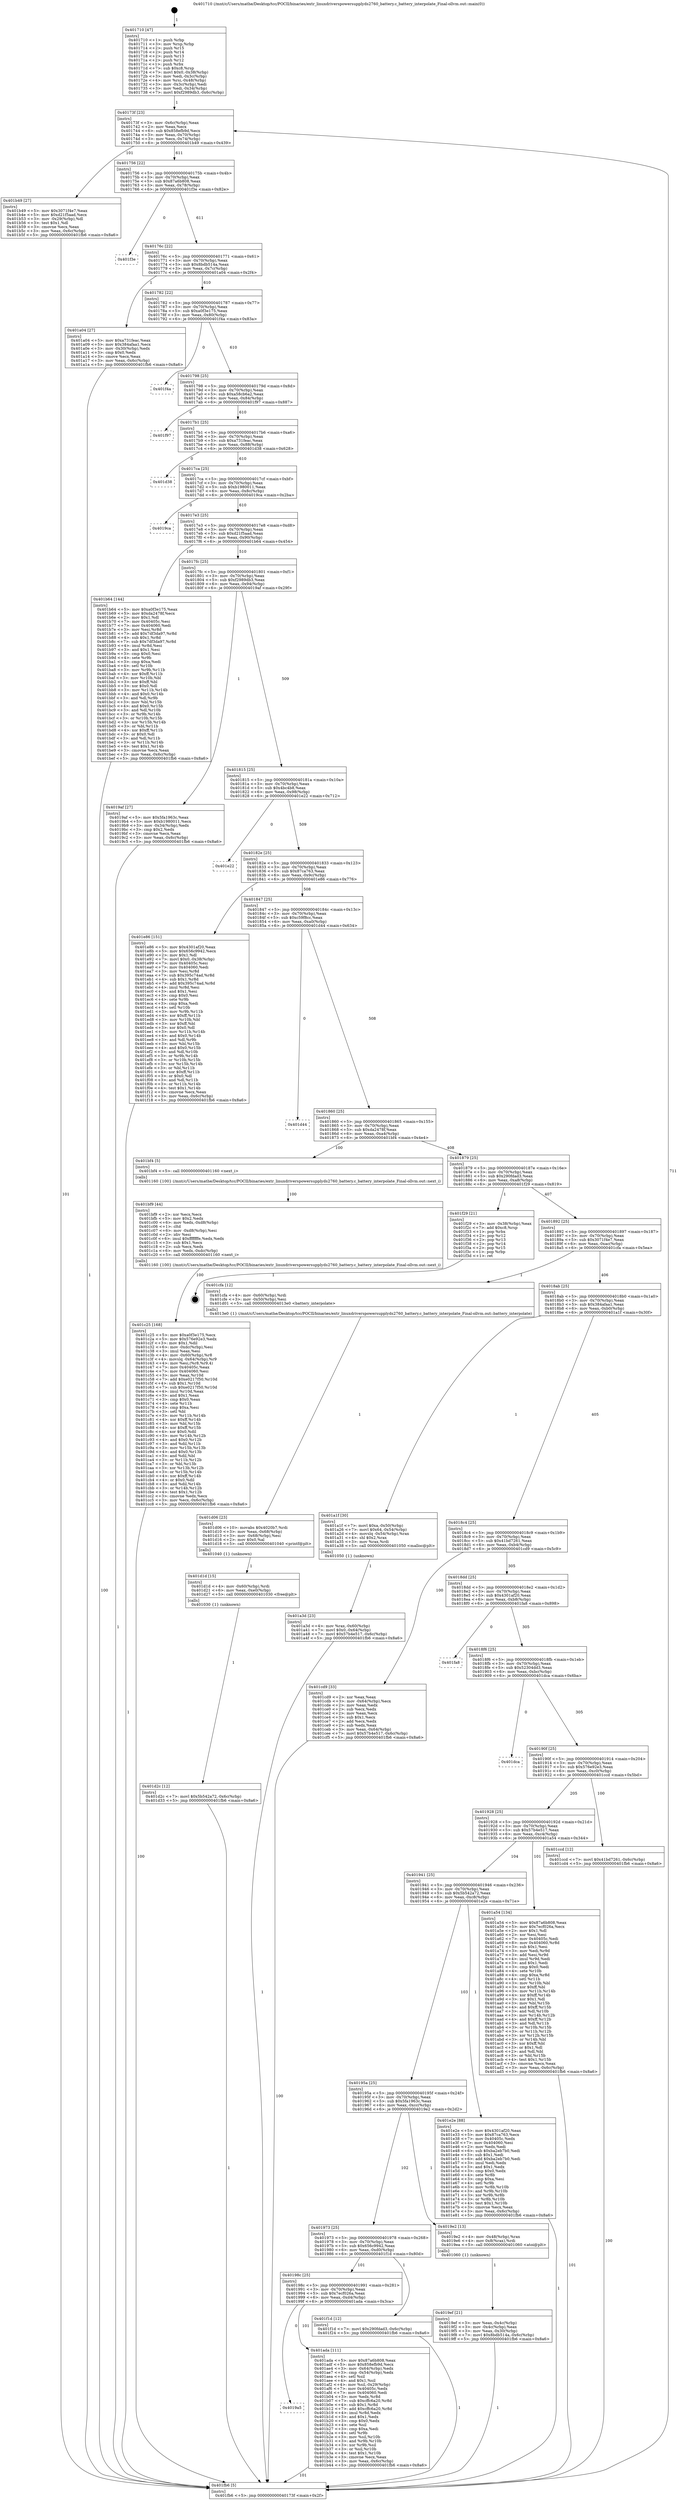 digraph "0x401710" {
  label = "0x401710 (/mnt/c/Users/mathe/Desktop/tcc/POCII/binaries/extr_linuxdriverspowersupplyds2760_battery.c_battery_interpolate_Final-ollvm.out::main(0))"
  labelloc = "t"
  node[shape=record]

  Entry [label="",width=0.3,height=0.3,shape=circle,fillcolor=black,style=filled]
  "0x40173f" [label="{
     0x40173f [23]\l
     | [instrs]\l
     &nbsp;&nbsp;0x40173f \<+3\>: mov -0x6c(%rbp),%eax\l
     &nbsp;&nbsp;0x401742 \<+2\>: mov %eax,%ecx\l
     &nbsp;&nbsp;0x401744 \<+6\>: sub $0x858efb9d,%ecx\l
     &nbsp;&nbsp;0x40174a \<+3\>: mov %eax,-0x70(%rbp)\l
     &nbsp;&nbsp;0x40174d \<+3\>: mov %ecx,-0x74(%rbp)\l
     &nbsp;&nbsp;0x401750 \<+6\>: je 0000000000401b49 \<main+0x439\>\l
  }"]
  "0x401b49" [label="{
     0x401b49 [27]\l
     | [instrs]\l
     &nbsp;&nbsp;0x401b49 \<+5\>: mov $0x3071f4e7,%eax\l
     &nbsp;&nbsp;0x401b4e \<+5\>: mov $0xd21f5aad,%ecx\l
     &nbsp;&nbsp;0x401b53 \<+3\>: mov -0x29(%rbp),%dl\l
     &nbsp;&nbsp;0x401b56 \<+3\>: test $0x1,%dl\l
     &nbsp;&nbsp;0x401b59 \<+3\>: cmovne %ecx,%eax\l
     &nbsp;&nbsp;0x401b5c \<+3\>: mov %eax,-0x6c(%rbp)\l
     &nbsp;&nbsp;0x401b5f \<+5\>: jmp 0000000000401fb6 \<main+0x8a6\>\l
  }"]
  "0x401756" [label="{
     0x401756 [22]\l
     | [instrs]\l
     &nbsp;&nbsp;0x401756 \<+5\>: jmp 000000000040175b \<main+0x4b\>\l
     &nbsp;&nbsp;0x40175b \<+3\>: mov -0x70(%rbp),%eax\l
     &nbsp;&nbsp;0x40175e \<+5\>: sub $0x87a6b808,%eax\l
     &nbsp;&nbsp;0x401763 \<+3\>: mov %eax,-0x78(%rbp)\l
     &nbsp;&nbsp;0x401766 \<+6\>: je 0000000000401f3e \<main+0x82e\>\l
  }"]
  Exit [label="",width=0.3,height=0.3,shape=circle,fillcolor=black,style=filled,peripheries=2]
  "0x401f3e" [label="{
     0x401f3e\l
  }", style=dashed]
  "0x40176c" [label="{
     0x40176c [22]\l
     | [instrs]\l
     &nbsp;&nbsp;0x40176c \<+5\>: jmp 0000000000401771 \<main+0x61\>\l
     &nbsp;&nbsp;0x401771 \<+3\>: mov -0x70(%rbp),%eax\l
     &nbsp;&nbsp;0x401774 \<+5\>: sub $0x8bdb514a,%eax\l
     &nbsp;&nbsp;0x401779 \<+3\>: mov %eax,-0x7c(%rbp)\l
     &nbsp;&nbsp;0x40177c \<+6\>: je 0000000000401a04 \<main+0x2f4\>\l
  }"]
  "0x401d2c" [label="{
     0x401d2c [12]\l
     | [instrs]\l
     &nbsp;&nbsp;0x401d2c \<+7\>: movl $0x5b542a72,-0x6c(%rbp)\l
     &nbsp;&nbsp;0x401d33 \<+5\>: jmp 0000000000401fb6 \<main+0x8a6\>\l
  }"]
  "0x401a04" [label="{
     0x401a04 [27]\l
     | [instrs]\l
     &nbsp;&nbsp;0x401a04 \<+5\>: mov $0xa731feac,%eax\l
     &nbsp;&nbsp;0x401a09 \<+5\>: mov $0x384afaa1,%ecx\l
     &nbsp;&nbsp;0x401a0e \<+3\>: mov -0x30(%rbp),%edx\l
     &nbsp;&nbsp;0x401a11 \<+3\>: cmp $0x0,%edx\l
     &nbsp;&nbsp;0x401a14 \<+3\>: cmove %ecx,%eax\l
     &nbsp;&nbsp;0x401a17 \<+3\>: mov %eax,-0x6c(%rbp)\l
     &nbsp;&nbsp;0x401a1a \<+5\>: jmp 0000000000401fb6 \<main+0x8a6\>\l
  }"]
  "0x401782" [label="{
     0x401782 [22]\l
     | [instrs]\l
     &nbsp;&nbsp;0x401782 \<+5\>: jmp 0000000000401787 \<main+0x77\>\l
     &nbsp;&nbsp;0x401787 \<+3\>: mov -0x70(%rbp),%eax\l
     &nbsp;&nbsp;0x40178a \<+5\>: sub $0xa0f3e175,%eax\l
     &nbsp;&nbsp;0x40178f \<+3\>: mov %eax,-0x80(%rbp)\l
     &nbsp;&nbsp;0x401792 \<+6\>: je 0000000000401f4a \<main+0x83a\>\l
  }"]
  "0x401d1d" [label="{
     0x401d1d [15]\l
     | [instrs]\l
     &nbsp;&nbsp;0x401d1d \<+4\>: mov -0x60(%rbp),%rdi\l
     &nbsp;&nbsp;0x401d21 \<+6\>: mov %eax,-0xe0(%rbp)\l
     &nbsp;&nbsp;0x401d27 \<+5\>: call 0000000000401030 \<free@plt\>\l
     | [calls]\l
     &nbsp;&nbsp;0x401030 \{1\} (unknown)\l
  }"]
  "0x401f4a" [label="{
     0x401f4a\l
  }", style=dashed]
  "0x401798" [label="{
     0x401798 [25]\l
     | [instrs]\l
     &nbsp;&nbsp;0x401798 \<+5\>: jmp 000000000040179d \<main+0x8d\>\l
     &nbsp;&nbsp;0x40179d \<+3\>: mov -0x70(%rbp),%eax\l
     &nbsp;&nbsp;0x4017a0 \<+5\>: sub $0xa58cb6a2,%eax\l
     &nbsp;&nbsp;0x4017a5 \<+6\>: mov %eax,-0x84(%rbp)\l
     &nbsp;&nbsp;0x4017ab \<+6\>: je 0000000000401f97 \<main+0x887\>\l
  }"]
  "0x401d06" [label="{
     0x401d06 [23]\l
     | [instrs]\l
     &nbsp;&nbsp;0x401d06 \<+10\>: movabs $0x4020b7,%rdi\l
     &nbsp;&nbsp;0x401d10 \<+3\>: mov %eax,-0x68(%rbp)\l
     &nbsp;&nbsp;0x401d13 \<+3\>: mov -0x68(%rbp),%esi\l
     &nbsp;&nbsp;0x401d16 \<+2\>: mov $0x0,%al\l
     &nbsp;&nbsp;0x401d18 \<+5\>: call 0000000000401040 \<printf@plt\>\l
     | [calls]\l
     &nbsp;&nbsp;0x401040 \{1\} (unknown)\l
  }"]
  "0x401f97" [label="{
     0x401f97\l
  }", style=dashed]
  "0x4017b1" [label="{
     0x4017b1 [25]\l
     | [instrs]\l
     &nbsp;&nbsp;0x4017b1 \<+5\>: jmp 00000000004017b6 \<main+0xa6\>\l
     &nbsp;&nbsp;0x4017b6 \<+3\>: mov -0x70(%rbp),%eax\l
     &nbsp;&nbsp;0x4017b9 \<+5\>: sub $0xa731feac,%eax\l
     &nbsp;&nbsp;0x4017be \<+6\>: mov %eax,-0x88(%rbp)\l
     &nbsp;&nbsp;0x4017c4 \<+6\>: je 0000000000401d38 \<main+0x628\>\l
  }"]
  "0x401c25" [label="{
     0x401c25 [168]\l
     | [instrs]\l
     &nbsp;&nbsp;0x401c25 \<+5\>: mov $0xa0f3e175,%ecx\l
     &nbsp;&nbsp;0x401c2a \<+5\>: mov $0x576e92e3,%edx\l
     &nbsp;&nbsp;0x401c2f \<+3\>: mov $0x1,%dil\l
     &nbsp;&nbsp;0x401c32 \<+6\>: mov -0xdc(%rbp),%esi\l
     &nbsp;&nbsp;0x401c38 \<+3\>: imul %eax,%esi\l
     &nbsp;&nbsp;0x401c3b \<+4\>: mov -0x60(%rbp),%r8\l
     &nbsp;&nbsp;0x401c3f \<+4\>: movslq -0x64(%rbp),%r9\l
     &nbsp;&nbsp;0x401c43 \<+4\>: mov %esi,(%r8,%r9,4)\l
     &nbsp;&nbsp;0x401c47 \<+7\>: mov 0x40405c,%eax\l
     &nbsp;&nbsp;0x401c4e \<+7\>: mov 0x404060,%esi\l
     &nbsp;&nbsp;0x401c55 \<+3\>: mov %eax,%r10d\l
     &nbsp;&nbsp;0x401c58 \<+7\>: add $0xe0217f50,%r10d\l
     &nbsp;&nbsp;0x401c5f \<+4\>: sub $0x1,%r10d\l
     &nbsp;&nbsp;0x401c63 \<+7\>: sub $0xe0217f50,%r10d\l
     &nbsp;&nbsp;0x401c6a \<+4\>: imul %r10d,%eax\l
     &nbsp;&nbsp;0x401c6e \<+3\>: and $0x1,%eax\l
     &nbsp;&nbsp;0x401c71 \<+3\>: cmp $0x0,%eax\l
     &nbsp;&nbsp;0x401c74 \<+4\>: sete %r11b\l
     &nbsp;&nbsp;0x401c78 \<+3\>: cmp $0xa,%esi\l
     &nbsp;&nbsp;0x401c7b \<+3\>: setl %bl\l
     &nbsp;&nbsp;0x401c7e \<+3\>: mov %r11b,%r14b\l
     &nbsp;&nbsp;0x401c81 \<+4\>: xor $0xff,%r14b\l
     &nbsp;&nbsp;0x401c85 \<+3\>: mov %bl,%r15b\l
     &nbsp;&nbsp;0x401c88 \<+4\>: xor $0xff,%r15b\l
     &nbsp;&nbsp;0x401c8c \<+4\>: xor $0x0,%dil\l
     &nbsp;&nbsp;0x401c90 \<+3\>: mov %r14b,%r12b\l
     &nbsp;&nbsp;0x401c93 \<+4\>: and $0x0,%r12b\l
     &nbsp;&nbsp;0x401c97 \<+3\>: and %dil,%r11b\l
     &nbsp;&nbsp;0x401c9a \<+3\>: mov %r15b,%r13b\l
     &nbsp;&nbsp;0x401c9d \<+4\>: and $0x0,%r13b\l
     &nbsp;&nbsp;0x401ca1 \<+3\>: and %dil,%bl\l
     &nbsp;&nbsp;0x401ca4 \<+3\>: or %r11b,%r12b\l
     &nbsp;&nbsp;0x401ca7 \<+3\>: or %bl,%r13b\l
     &nbsp;&nbsp;0x401caa \<+3\>: xor %r13b,%r12b\l
     &nbsp;&nbsp;0x401cad \<+3\>: or %r15b,%r14b\l
     &nbsp;&nbsp;0x401cb0 \<+4\>: xor $0xff,%r14b\l
     &nbsp;&nbsp;0x401cb4 \<+4\>: or $0x0,%dil\l
     &nbsp;&nbsp;0x401cb8 \<+3\>: and %dil,%r14b\l
     &nbsp;&nbsp;0x401cbb \<+3\>: or %r14b,%r12b\l
     &nbsp;&nbsp;0x401cbe \<+4\>: test $0x1,%r12b\l
     &nbsp;&nbsp;0x401cc2 \<+3\>: cmovne %edx,%ecx\l
     &nbsp;&nbsp;0x401cc5 \<+3\>: mov %ecx,-0x6c(%rbp)\l
     &nbsp;&nbsp;0x401cc8 \<+5\>: jmp 0000000000401fb6 \<main+0x8a6\>\l
  }"]
  "0x401d38" [label="{
     0x401d38\l
  }", style=dashed]
  "0x4017ca" [label="{
     0x4017ca [25]\l
     | [instrs]\l
     &nbsp;&nbsp;0x4017ca \<+5\>: jmp 00000000004017cf \<main+0xbf\>\l
     &nbsp;&nbsp;0x4017cf \<+3\>: mov -0x70(%rbp),%eax\l
     &nbsp;&nbsp;0x4017d2 \<+5\>: sub $0xb1980011,%eax\l
     &nbsp;&nbsp;0x4017d7 \<+6\>: mov %eax,-0x8c(%rbp)\l
     &nbsp;&nbsp;0x4017dd \<+6\>: je 00000000004019ca \<main+0x2ba\>\l
  }"]
  "0x401bf9" [label="{
     0x401bf9 [44]\l
     | [instrs]\l
     &nbsp;&nbsp;0x401bf9 \<+2\>: xor %ecx,%ecx\l
     &nbsp;&nbsp;0x401bfb \<+5\>: mov $0x2,%edx\l
     &nbsp;&nbsp;0x401c00 \<+6\>: mov %edx,-0xd8(%rbp)\l
     &nbsp;&nbsp;0x401c06 \<+1\>: cltd\l
     &nbsp;&nbsp;0x401c07 \<+6\>: mov -0xd8(%rbp),%esi\l
     &nbsp;&nbsp;0x401c0d \<+2\>: idiv %esi\l
     &nbsp;&nbsp;0x401c0f \<+6\>: imul $0xfffffffe,%edx,%edx\l
     &nbsp;&nbsp;0x401c15 \<+3\>: sub $0x1,%ecx\l
     &nbsp;&nbsp;0x401c18 \<+2\>: sub %ecx,%edx\l
     &nbsp;&nbsp;0x401c1a \<+6\>: mov %edx,-0xdc(%rbp)\l
     &nbsp;&nbsp;0x401c20 \<+5\>: call 0000000000401160 \<next_i\>\l
     | [calls]\l
     &nbsp;&nbsp;0x401160 \{100\} (/mnt/c/Users/mathe/Desktop/tcc/POCII/binaries/extr_linuxdriverspowersupplyds2760_battery.c_battery_interpolate_Final-ollvm.out::next_i)\l
  }"]
  "0x4019ca" [label="{
     0x4019ca\l
  }", style=dashed]
  "0x4017e3" [label="{
     0x4017e3 [25]\l
     | [instrs]\l
     &nbsp;&nbsp;0x4017e3 \<+5\>: jmp 00000000004017e8 \<main+0xd8\>\l
     &nbsp;&nbsp;0x4017e8 \<+3\>: mov -0x70(%rbp),%eax\l
     &nbsp;&nbsp;0x4017eb \<+5\>: sub $0xd21f5aad,%eax\l
     &nbsp;&nbsp;0x4017f0 \<+6\>: mov %eax,-0x90(%rbp)\l
     &nbsp;&nbsp;0x4017f6 \<+6\>: je 0000000000401b64 \<main+0x454\>\l
  }"]
  "0x4019a5" [label="{
     0x4019a5\l
  }", style=dashed]
  "0x401b64" [label="{
     0x401b64 [144]\l
     | [instrs]\l
     &nbsp;&nbsp;0x401b64 \<+5\>: mov $0xa0f3e175,%eax\l
     &nbsp;&nbsp;0x401b69 \<+5\>: mov $0xda2478f,%ecx\l
     &nbsp;&nbsp;0x401b6e \<+2\>: mov $0x1,%dl\l
     &nbsp;&nbsp;0x401b70 \<+7\>: mov 0x40405c,%esi\l
     &nbsp;&nbsp;0x401b77 \<+7\>: mov 0x404060,%edi\l
     &nbsp;&nbsp;0x401b7e \<+3\>: mov %esi,%r8d\l
     &nbsp;&nbsp;0x401b81 \<+7\>: add $0x7df3da97,%r8d\l
     &nbsp;&nbsp;0x401b88 \<+4\>: sub $0x1,%r8d\l
     &nbsp;&nbsp;0x401b8c \<+7\>: sub $0x7df3da97,%r8d\l
     &nbsp;&nbsp;0x401b93 \<+4\>: imul %r8d,%esi\l
     &nbsp;&nbsp;0x401b97 \<+3\>: and $0x1,%esi\l
     &nbsp;&nbsp;0x401b9a \<+3\>: cmp $0x0,%esi\l
     &nbsp;&nbsp;0x401b9d \<+4\>: sete %r9b\l
     &nbsp;&nbsp;0x401ba1 \<+3\>: cmp $0xa,%edi\l
     &nbsp;&nbsp;0x401ba4 \<+4\>: setl %r10b\l
     &nbsp;&nbsp;0x401ba8 \<+3\>: mov %r9b,%r11b\l
     &nbsp;&nbsp;0x401bab \<+4\>: xor $0xff,%r11b\l
     &nbsp;&nbsp;0x401baf \<+3\>: mov %r10b,%bl\l
     &nbsp;&nbsp;0x401bb2 \<+3\>: xor $0xff,%bl\l
     &nbsp;&nbsp;0x401bb5 \<+3\>: xor $0x0,%dl\l
     &nbsp;&nbsp;0x401bb8 \<+3\>: mov %r11b,%r14b\l
     &nbsp;&nbsp;0x401bbb \<+4\>: and $0x0,%r14b\l
     &nbsp;&nbsp;0x401bbf \<+3\>: and %dl,%r9b\l
     &nbsp;&nbsp;0x401bc2 \<+3\>: mov %bl,%r15b\l
     &nbsp;&nbsp;0x401bc5 \<+4\>: and $0x0,%r15b\l
     &nbsp;&nbsp;0x401bc9 \<+3\>: and %dl,%r10b\l
     &nbsp;&nbsp;0x401bcc \<+3\>: or %r9b,%r14b\l
     &nbsp;&nbsp;0x401bcf \<+3\>: or %r10b,%r15b\l
     &nbsp;&nbsp;0x401bd2 \<+3\>: xor %r15b,%r14b\l
     &nbsp;&nbsp;0x401bd5 \<+3\>: or %bl,%r11b\l
     &nbsp;&nbsp;0x401bd8 \<+4\>: xor $0xff,%r11b\l
     &nbsp;&nbsp;0x401bdc \<+3\>: or $0x0,%dl\l
     &nbsp;&nbsp;0x401bdf \<+3\>: and %dl,%r11b\l
     &nbsp;&nbsp;0x401be2 \<+3\>: or %r11b,%r14b\l
     &nbsp;&nbsp;0x401be5 \<+4\>: test $0x1,%r14b\l
     &nbsp;&nbsp;0x401be9 \<+3\>: cmovne %ecx,%eax\l
     &nbsp;&nbsp;0x401bec \<+3\>: mov %eax,-0x6c(%rbp)\l
     &nbsp;&nbsp;0x401bef \<+5\>: jmp 0000000000401fb6 \<main+0x8a6\>\l
  }"]
  "0x4017fc" [label="{
     0x4017fc [25]\l
     | [instrs]\l
     &nbsp;&nbsp;0x4017fc \<+5\>: jmp 0000000000401801 \<main+0xf1\>\l
     &nbsp;&nbsp;0x401801 \<+3\>: mov -0x70(%rbp),%eax\l
     &nbsp;&nbsp;0x401804 \<+5\>: sub $0xf2989db3,%eax\l
     &nbsp;&nbsp;0x401809 \<+6\>: mov %eax,-0x94(%rbp)\l
     &nbsp;&nbsp;0x40180f \<+6\>: je 00000000004019af \<main+0x29f\>\l
  }"]
  "0x401ada" [label="{
     0x401ada [111]\l
     | [instrs]\l
     &nbsp;&nbsp;0x401ada \<+5\>: mov $0x87a6b808,%eax\l
     &nbsp;&nbsp;0x401adf \<+5\>: mov $0x858efb9d,%ecx\l
     &nbsp;&nbsp;0x401ae4 \<+3\>: mov -0x64(%rbp),%edx\l
     &nbsp;&nbsp;0x401ae7 \<+3\>: cmp -0x54(%rbp),%edx\l
     &nbsp;&nbsp;0x401aea \<+4\>: setl %sil\l
     &nbsp;&nbsp;0x401aee \<+4\>: and $0x1,%sil\l
     &nbsp;&nbsp;0x401af2 \<+4\>: mov %sil,-0x29(%rbp)\l
     &nbsp;&nbsp;0x401af6 \<+7\>: mov 0x40405c,%edx\l
     &nbsp;&nbsp;0x401afd \<+7\>: mov 0x404060,%edi\l
     &nbsp;&nbsp;0x401b04 \<+3\>: mov %edx,%r8d\l
     &nbsp;&nbsp;0x401b07 \<+7\>: sub $0xcffc6a20,%r8d\l
     &nbsp;&nbsp;0x401b0e \<+4\>: sub $0x1,%r8d\l
     &nbsp;&nbsp;0x401b12 \<+7\>: add $0xcffc6a20,%r8d\l
     &nbsp;&nbsp;0x401b19 \<+4\>: imul %r8d,%edx\l
     &nbsp;&nbsp;0x401b1d \<+3\>: and $0x1,%edx\l
     &nbsp;&nbsp;0x401b20 \<+3\>: cmp $0x0,%edx\l
     &nbsp;&nbsp;0x401b23 \<+4\>: sete %sil\l
     &nbsp;&nbsp;0x401b27 \<+3\>: cmp $0xa,%edi\l
     &nbsp;&nbsp;0x401b2a \<+4\>: setl %r9b\l
     &nbsp;&nbsp;0x401b2e \<+3\>: mov %sil,%r10b\l
     &nbsp;&nbsp;0x401b31 \<+3\>: and %r9b,%r10b\l
     &nbsp;&nbsp;0x401b34 \<+3\>: xor %r9b,%sil\l
     &nbsp;&nbsp;0x401b37 \<+3\>: or %sil,%r10b\l
     &nbsp;&nbsp;0x401b3a \<+4\>: test $0x1,%r10b\l
     &nbsp;&nbsp;0x401b3e \<+3\>: cmovne %ecx,%eax\l
     &nbsp;&nbsp;0x401b41 \<+3\>: mov %eax,-0x6c(%rbp)\l
     &nbsp;&nbsp;0x401b44 \<+5\>: jmp 0000000000401fb6 \<main+0x8a6\>\l
  }"]
  "0x4019af" [label="{
     0x4019af [27]\l
     | [instrs]\l
     &nbsp;&nbsp;0x4019af \<+5\>: mov $0x5fa1963c,%eax\l
     &nbsp;&nbsp;0x4019b4 \<+5\>: mov $0xb1980011,%ecx\l
     &nbsp;&nbsp;0x4019b9 \<+3\>: mov -0x34(%rbp),%edx\l
     &nbsp;&nbsp;0x4019bc \<+3\>: cmp $0x2,%edx\l
     &nbsp;&nbsp;0x4019bf \<+3\>: cmovne %ecx,%eax\l
     &nbsp;&nbsp;0x4019c2 \<+3\>: mov %eax,-0x6c(%rbp)\l
     &nbsp;&nbsp;0x4019c5 \<+5\>: jmp 0000000000401fb6 \<main+0x8a6\>\l
  }"]
  "0x401815" [label="{
     0x401815 [25]\l
     | [instrs]\l
     &nbsp;&nbsp;0x401815 \<+5\>: jmp 000000000040181a \<main+0x10a\>\l
     &nbsp;&nbsp;0x40181a \<+3\>: mov -0x70(%rbp),%eax\l
     &nbsp;&nbsp;0x40181d \<+5\>: sub $0x4bc4b8,%eax\l
     &nbsp;&nbsp;0x401822 \<+6\>: mov %eax,-0x98(%rbp)\l
     &nbsp;&nbsp;0x401828 \<+6\>: je 0000000000401e22 \<main+0x712\>\l
  }"]
  "0x401fb6" [label="{
     0x401fb6 [5]\l
     | [instrs]\l
     &nbsp;&nbsp;0x401fb6 \<+5\>: jmp 000000000040173f \<main+0x2f\>\l
  }"]
  "0x401710" [label="{
     0x401710 [47]\l
     | [instrs]\l
     &nbsp;&nbsp;0x401710 \<+1\>: push %rbp\l
     &nbsp;&nbsp;0x401711 \<+3\>: mov %rsp,%rbp\l
     &nbsp;&nbsp;0x401714 \<+2\>: push %r15\l
     &nbsp;&nbsp;0x401716 \<+2\>: push %r14\l
     &nbsp;&nbsp;0x401718 \<+2\>: push %r13\l
     &nbsp;&nbsp;0x40171a \<+2\>: push %r12\l
     &nbsp;&nbsp;0x40171c \<+1\>: push %rbx\l
     &nbsp;&nbsp;0x40171d \<+7\>: sub $0xc8,%rsp\l
     &nbsp;&nbsp;0x401724 \<+7\>: movl $0x0,-0x38(%rbp)\l
     &nbsp;&nbsp;0x40172b \<+3\>: mov %edi,-0x3c(%rbp)\l
     &nbsp;&nbsp;0x40172e \<+4\>: mov %rsi,-0x48(%rbp)\l
     &nbsp;&nbsp;0x401732 \<+3\>: mov -0x3c(%rbp),%edi\l
     &nbsp;&nbsp;0x401735 \<+3\>: mov %edi,-0x34(%rbp)\l
     &nbsp;&nbsp;0x401738 \<+7\>: movl $0xf2989db3,-0x6c(%rbp)\l
  }"]
  "0x40198c" [label="{
     0x40198c [25]\l
     | [instrs]\l
     &nbsp;&nbsp;0x40198c \<+5\>: jmp 0000000000401991 \<main+0x281\>\l
     &nbsp;&nbsp;0x401991 \<+3\>: mov -0x70(%rbp),%eax\l
     &nbsp;&nbsp;0x401994 \<+5\>: sub $0x7ecf026a,%eax\l
     &nbsp;&nbsp;0x401999 \<+6\>: mov %eax,-0xd4(%rbp)\l
     &nbsp;&nbsp;0x40199f \<+6\>: je 0000000000401ada \<main+0x3ca\>\l
  }"]
  "0x401e22" [label="{
     0x401e22\l
  }", style=dashed]
  "0x40182e" [label="{
     0x40182e [25]\l
     | [instrs]\l
     &nbsp;&nbsp;0x40182e \<+5\>: jmp 0000000000401833 \<main+0x123\>\l
     &nbsp;&nbsp;0x401833 \<+3\>: mov -0x70(%rbp),%eax\l
     &nbsp;&nbsp;0x401836 \<+5\>: sub $0x87ca763,%eax\l
     &nbsp;&nbsp;0x40183b \<+6\>: mov %eax,-0x9c(%rbp)\l
     &nbsp;&nbsp;0x401841 \<+6\>: je 0000000000401e86 \<main+0x776\>\l
  }"]
  "0x401f1d" [label="{
     0x401f1d [12]\l
     | [instrs]\l
     &nbsp;&nbsp;0x401f1d \<+7\>: movl $0x290fdad3,-0x6c(%rbp)\l
     &nbsp;&nbsp;0x401f24 \<+5\>: jmp 0000000000401fb6 \<main+0x8a6\>\l
  }"]
  "0x401e86" [label="{
     0x401e86 [151]\l
     | [instrs]\l
     &nbsp;&nbsp;0x401e86 \<+5\>: mov $0x4301af20,%eax\l
     &nbsp;&nbsp;0x401e8b \<+5\>: mov $0x656c9942,%ecx\l
     &nbsp;&nbsp;0x401e90 \<+2\>: mov $0x1,%dl\l
     &nbsp;&nbsp;0x401e92 \<+7\>: movl $0x0,-0x38(%rbp)\l
     &nbsp;&nbsp;0x401e99 \<+7\>: mov 0x40405c,%esi\l
     &nbsp;&nbsp;0x401ea0 \<+7\>: mov 0x404060,%edi\l
     &nbsp;&nbsp;0x401ea7 \<+3\>: mov %esi,%r8d\l
     &nbsp;&nbsp;0x401eaa \<+7\>: sub $0x395c74ad,%r8d\l
     &nbsp;&nbsp;0x401eb1 \<+4\>: sub $0x1,%r8d\l
     &nbsp;&nbsp;0x401eb5 \<+7\>: add $0x395c74ad,%r8d\l
     &nbsp;&nbsp;0x401ebc \<+4\>: imul %r8d,%esi\l
     &nbsp;&nbsp;0x401ec0 \<+3\>: and $0x1,%esi\l
     &nbsp;&nbsp;0x401ec3 \<+3\>: cmp $0x0,%esi\l
     &nbsp;&nbsp;0x401ec6 \<+4\>: sete %r9b\l
     &nbsp;&nbsp;0x401eca \<+3\>: cmp $0xa,%edi\l
     &nbsp;&nbsp;0x401ecd \<+4\>: setl %r10b\l
     &nbsp;&nbsp;0x401ed1 \<+3\>: mov %r9b,%r11b\l
     &nbsp;&nbsp;0x401ed4 \<+4\>: xor $0xff,%r11b\l
     &nbsp;&nbsp;0x401ed8 \<+3\>: mov %r10b,%bl\l
     &nbsp;&nbsp;0x401edb \<+3\>: xor $0xff,%bl\l
     &nbsp;&nbsp;0x401ede \<+3\>: xor $0x0,%dl\l
     &nbsp;&nbsp;0x401ee1 \<+3\>: mov %r11b,%r14b\l
     &nbsp;&nbsp;0x401ee4 \<+4\>: and $0x0,%r14b\l
     &nbsp;&nbsp;0x401ee8 \<+3\>: and %dl,%r9b\l
     &nbsp;&nbsp;0x401eeb \<+3\>: mov %bl,%r15b\l
     &nbsp;&nbsp;0x401eee \<+4\>: and $0x0,%r15b\l
     &nbsp;&nbsp;0x401ef2 \<+3\>: and %dl,%r10b\l
     &nbsp;&nbsp;0x401ef5 \<+3\>: or %r9b,%r14b\l
     &nbsp;&nbsp;0x401ef8 \<+3\>: or %r10b,%r15b\l
     &nbsp;&nbsp;0x401efb \<+3\>: xor %r15b,%r14b\l
     &nbsp;&nbsp;0x401efe \<+3\>: or %bl,%r11b\l
     &nbsp;&nbsp;0x401f01 \<+4\>: xor $0xff,%r11b\l
     &nbsp;&nbsp;0x401f05 \<+3\>: or $0x0,%dl\l
     &nbsp;&nbsp;0x401f08 \<+3\>: and %dl,%r11b\l
     &nbsp;&nbsp;0x401f0b \<+3\>: or %r11b,%r14b\l
     &nbsp;&nbsp;0x401f0e \<+4\>: test $0x1,%r14b\l
     &nbsp;&nbsp;0x401f12 \<+3\>: cmovne %ecx,%eax\l
     &nbsp;&nbsp;0x401f15 \<+3\>: mov %eax,-0x6c(%rbp)\l
     &nbsp;&nbsp;0x401f18 \<+5\>: jmp 0000000000401fb6 \<main+0x8a6\>\l
  }"]
  "0x401847" [label="{
     0x401847 [25]\l
     | [instrs]\l
     &nbsp;&nbsp;0x401847 \<+5\>: jmp 000000000040184c \<main+0x13c\>\l
     &nbsp;&nbsp;0x40184c \<+3\>: mov -0x70(%rbp),%eax\l
     &nbsp;&nbsp;0x40184f \<+5\>: sub $0xc59f8cc,%eax\l
     &nbsp;&nbsp;0x401854 \<+6\>: mov %eax,-0xa0(%rbp)\l
     &nbsp;&nbsp;0x40185a \<+6\>: je 0000000000401d44 \<main+0x634\>\l
  }"]
  "0x401a3d" [label="{
     0x401a3d [23]\l
     | [instrs]\l
     &nbsp;&nbsp;0x401a3d \<+4\>: mov %rax,-0x60(%rbp)\l
     &nbsp;&nbsp;0x401a41 \<+7\>: movl $0x0,-0x64(%rbp)\l
     &nbsp;&nbsp;0x401a48 \<+7\>: movl $0x57b4e517,-0x6c(%rbp)\l
     &nbsp;&nbsp;0x401a4f \<+5\>: jmp 0000000000401fb6 \<main+0x8a6\>\l
  }"]
  "0x401d44" [label="{
     0x401d44\l
  }", style=dashed]
  "0x401860" [label="{
     0x401860 [25]\l
     | [instrs]\l
     &nbsp;&nbsp;0x401860 \<+5\>: jmp 0000000000401865 \<main+0x155\>\l
     &nbsp;&nbsp;0x401865 \<+3\>: mov -0x70(%rbp),%eax\l
     &nbsp;&nbsp;0x401868 \<+5\>: sub $0xda2478f,%eax\l
     &nbsp;&nbsp;0x40186d \<+6\>: mov %eax,-0xa4(%rbp)\l
     &nbsp;&nbsp;0x401873 \<+6\>: je 0000000000401bf4 \<main+0x4e4\>\l
  }"]
  "0x4019ef" [label="{
     0x4019ef [21]\l
     | [instrs]\l
     &nbsp;&nbsp;0x4019ef \<+3\>: mov %eax,-0x4c(%rbp)\l
     &nbsp;&nbsp;0x4019f2 \<+3\>: mov -0x4c(%rbp),%eax\l
     &nbsp;&nbsp;0x4019f5 \<+3\>: mov %eax,-0x30(%rbp)\l
     &nbsp;&nbsp;0x4019f8 \<+7\>: movl $0x8bdb514a,-0x6c(%rbp)\l
     &nbsp;&nbsp;0x4019ff \<+5\>: jmp 0000000000401fb6 \<main+0x8a6\>\l
  }"]
  "0x401bf4" [label="{
     0x401bf4 [5]\l
     | [instrs]\l
     &nbsp;&nbsp;0x401bf4 \<+5\>: call 0000000000401160 \<next_i\>\l
     | [calls]\l
     &nbsp;&nbsp;0x401160 \{100\} (/mnt/c/Users/mathe/Desktop/tcc/POCII/binaries/extr_linuxdriverspowersupplyds2760_battery.c_battery_interpolate_Final-ollvm.out::next_i)\l
  }"]
  "0x401879" [label="{
     0x401879 [25]\l
     | [instrs]\l
     &nbsp;&nbsp;0x401879 \<+5\>: jmp 000000000040187e \<main+0x16e\>\l
     &nbsp;&nbsp;0x40187e \<+3\>: mov -0x70(%rbp),%eax\l
     &nbsp;&nbsp;0x401881 \<+5\>: sub $0x290fdad3,%eax\l
     &nbsp;&nbsp;0x401886 \<+6\>: mov %eax,-0xa8(%rbp)\l
     &nbsp;&nbsp;0x40188c \<+6\>: je 0000000000401f29 \<main+0x819\>\l
  }"]
  "0x401973" [label="{
     0x401973 [25]\l
     | [instrs]\l
     &nbsp;&nbsp;0x401973 \<+5\>: jmp 0000000000401978 \<main+0x268\>\l
     &nbsp;&nbsp;0x401978 \<+3\>: mov -0x70(%rbp),%eax\l
     &nbsp;&nbsp;0x40197b \<+5\>: sub $0x656c9942,%eax\l
     &nbsp;&nbsp;0x401980 \<+6\>: mov %eax,-0xd0(%rbp)\l
     &nbsp;&nbsp;0x401986 \<+6\>: je 0000000000401f1d \<main+0x80d\>\l
  }"]
  "0x401f29" [label="{
     0x401f29 [21]\l
     | [instrs]\l
     &nbsp;&nbsp;0x401f29 \<+3\>: mov -0x38(%rbp),%eax\l
     &nbsp;&nbsp;0x401f2c \<+7\>: add $0xc8,%rsp\l
     &nbsp;&nbsp;0x401f33 \<+1\>: pop %rbx\l
     &nbsp;&nbsp;0x401f34 \<+2\>: pop %r12\l
     &nbsp;&nbsp;0x401f36 \<+2\>: pop %r13\l
     &nbsp;&nbsp;0x401f38 \<+2\>: pop %r14\l
     &nbsp;&nbsp;0x401f3a \<+2\>: pop %r15\l
     &nbsp;&nbsp;0x401f3c \<+1\>: pop %rbp\l
     &nbsp;&nbsp;0x401f3d \<+1\>: ret\l
  }"]
  "0x401892" [label="{
     0x401892 [25]\l
     | [instrs]\l
     &nbsp;&nbsp;0x401892 \<+5\>: jmp 0000000000401897 \<main+0x187\>\l
     &nbsp;&nbsp;0x401897 \<+3\>: mov -0x70(%rbp),%eax\l
     &nbsp;&nbsp;0x40189a \<+5\>: sub $0x3071f4e7,%eax\l
     &nbsp;&nbsp;0x40189f \<+6\>: mov %eax,-0xac(%rbp)\l
     &nbsp;&nbsp;0x4018a5 \<+6\>: je 0000000000401cfa \<main+0x5ea\>\l
  }"]
  "0x4019e2" [label="{
     0x4019e2 [13]\l
     | [instrs]\l
     &nbsp;&nbsp;0x4019e2 \<+4\>: mov -0x48(%rbp),%rax\l
     &nbsp;&nbsp;0x4019e6 \<+4\>: mov 0x8(%rax),%rdi\l
     &nbsp;&nbsp;0x4019ea \<+5\>: call 0000000000401060 \<atoi@plt\>\l
     | [calls]\l
     &nbsp;&nbsp;0x401060 \{1\} (unknown)\l
  }"]
  "0x401cfa" [label="{
     0x401cfa [12]\l
     | [instrs]\l
     &nbsp;&nbsp;0x401cfa \<+4\>: mov -0x60(%rbp),%rdi\l
     &nbsp;&nbsp;0x401cfe \<+3\>: mov -0x50(%rbp),%esi\l
     &nbsp;&nbsp;0x401d01 \<+5\>: call 00000000004013e0 \<battery_interpolate\>\l
     | [calls]\l
     &nbsp;&nbsp;0x4013e0 \{1\} (/mnt/c/Users/mathe/Desktop/tcc/POCII/binaries/extr_linuxdriverspowersupplyds2760_battery.c_battery_interpolate_Final-ollvm.out::battery_interpolate)\l
  }"]
  "0x4018ab" [label="{
     0x4018ab [25]\l
     | [instrs]\l
     &nbsp;&nbsp;0x4018ab \<+5\>: jmp 00000000004018b0 \<main+0x1a0\>\l
     &nbsp;&nbsp;0x4018b0 \<+3\>: mov -0x70(%rbp),%eax\l
     &nbsp;&nbsp;0x4018b3 \<+5\>: sub $0x384afaa1,%eax\l
     &nbsp;&nbsp;0x4018b8 \<+6\>: mov %eax,-0xb0(%rbp)\l
     &nbsp;&nbsp;0x4018be \<+6\>: je 0000000000401a1f \<main+0x30f\>\l
  }"]
  "0x40195a" [label="{
     0x40195a [25]\l
     | [instrs]\l
     &nbsp;&nbsp;0x40195a \<+5\>: jmp 000000000040195f \<main+0x24f\>\l
     &nbsp;&nbsp;0x40195f \<+3\>: mov -0x70(%rbp),%eax\l
     &nbsp;&nbsp;0x401962 \<+5\>: sub $0x5fa1963c,%eax\l
     &nbsp;&nbsp;0x401967 \<+6\>: mov %eax,-0xcc(%rbp)\l
     &nbsp;&nbsp;0x40196d \<+6\>: je 00000000004019e2 \<main+0x2d2\>\l
  }"]
  "0x401a1f" [label="{
     0x401a1f [30]\l
     | [instrs]\l
     &nbsp;&nbsp;0x401a1f \<+7\>: movl $0xa,-0x50(%rbp)\l
     &nbsp;&nbsp;0x401a26 \<+7\>: movl $0x64,-0x54(%rbp)\l
     &nbsp;&nbsp;0x401a2d \<+4\>: movslq -0x54(%rbp),%rax\l
     &nbsp;&nbsp;0x401a31 \<+4\>: shl $0x2,%rax\l
     &nbsp;&nbsp;0x401a35 \<+3\>: mov %rax,%rdi\l
     &nbsp;&nbsp;0x401a38 \<+5\>: call 0000000000401050 \<malloc@plt\>\l
     | [calls]\l
     &nbsp;&nbsp;0x401050 \{1\} (unknown)\l
  }"]
  "0x4018c4" [label="{
     0x4018c4 [25]\l
     | [instrs]\l
     &nbsp;&nbsp;0x4018c4 \<+5\>: jmp 00000000004018c9 \<main+0x1b9\>\l
     &nbsp;&nbsp;0x4018c9 \<+3\>: mov -0x70(%rbp),%eax\l
     &nbsp;&nbsp;0x4018cc \<+5\>: sub $0x41bd7261,%eax\l
     &nbsp;&nbsp;0x4018d1 \<+6\>: mov %eax,-0xb4(%rbp)\l
     &nbsp;&nbsp;0x4018d7 \<+6\>: je 0000000000401cd9 \<main+0x5c9\>\l
  }"]
  "0x401e2e" [label="{
     0x401e2e [88]\l
     | [instrs]\l
     &nbsp;&nbsp;0x401e2e \<+5\>: mov $0x4301af20,%eax\l
     &nbsp;&nbsp;0x401e33 \<+5\>: mov $0x87ca763,%ecx\l
     &nbsp;&nbsp;0x401e38 \<+7\>: mov 0x40405c,%edx\l
     &nbsp;&nbsp;0x401e3f \<+7\>: mov 0x404060,%esi\l
     &nbsp;&nbsp;0x401e46 \<+2\>: mov %edx,%edi\l
     &nbsp;&nbsp;0x401e48 \<+6\>: sub $0xba2eb7b0,%edi\l
     &nbsp;&nbsp;0x401e4e \<+3\>: sub $0x1,%edi\l
     &nbsp;&nbsp;0x401e51 \<+6\>: add $0xba2eb7b0,%edi\l
     &nbsp;&nbsp;0x401e57 \<+3\>: imul %edi,%edx\l
     &nbsp;&nbsp;0x401e5a \<+3\>: and $0x1,%edx\l
     &nbsp;&nbsp;0x401e5d \<+3\>: cmp $0x0,%edx\l
     &nbsp;&nbsp;0x401e60 \<+4\>: sete %r8b\l
     &nbsp;&nbsp;0x401e64 \<+3\>: cmp $0xa,%esi\l
     &nbsp;&nbsp;0x401e67 \<+4\>: setl %r9b\l
     &nbsp;&nbsp;0x401e6b \<+3\>: mov %r8b,%r10b\l
     &nbsp;&nbsp;0x401e6e \<+3\>: and %r9b,%r10b\l
     &nbsp;&nbsp;0x401e71 \<+3\>: xor %r9b,%r8b\l
     &nbsp;&nbsp;0x401e74 \<+3\>: or %r8b,%r10b\l
     &nbsp;&nbsp;0x401e77 \<+4\>: test $0x1,%r10b\l
     &nbsp;&nbsp;0x401e7b \<+3\>: cmovne %ecx,%eax\l
     &nbsp;&nbsp;0x401e7e \<+3\>: mov %eax,-0x6c(%rbp)\l
     &nbsp;&nbsp;0x401e81 \<+5\>: jmp 0000000000401fb6 \<main+0x8a6\>\l
  }"]
  "0x401cd9" [label="{
     0x401cd9 [33]\l
     | [instrs]\l
     &nbsp;&nbsp;0x401cd9 \<+2\>: xor %eax,%eax\l
     &nbsp;&nbsp;0x401cdb \<+3\>: mov -0x64(%rbp),%ecx\l
     &nbsp;&nbsp;0x401cde \<+2\>: mov %eax,%edx\l
     &nbsp;&nbsp;0x401ce0 \<+2\>: sub %ecx,%edx\l
     &nbsp;&nbsp;0x401ce2 \<+2\>: mov %eax,%ecx\l
     &nbsp;&nbsp;0x401ce4 \<+3\>: sub $0x1,%ecx\l
     &nbsp;&nbsp;0x401ce7 \<+2\>: add %ecx,%edx\l
     &nbsp;&nbsp;0x401ce9 \<+2\>: sub %edx,%eax\l
     &nbsp;&nbsp;0x401ceb \<+3\>: mov %eax,-0x64(%rbp)\l
     &nbsp;&nbsp;0x401cee \<+7\>: movl $0x57b4e517,-0x6c(%rbp)\l
     &nbsp;&nbsp;0x401cf5 \<+5\>: jmp 0000000000401fb6 \<main+0x8a6\>\l
  }"]
  "0x4018dd" [label="{
     0x4018dd [25]\l
     | [instrs]\l
     &nbsp;&nbsp;0x4018dd \<+5\>: jmp 00000000004018e2 \<main+0x1d2\>\l
     &nbsp;&nbsp;0x4018e2 \<+3\>: mov -0x70(%rbp),%eax\l
     &nbsp;&nbsp;0x4018e5 \<+5\>: sub $0x4301af20,%eax\l
     &nbsp;&nbsp;0x4018ea \<+6\>: mov %eax,-0xb8(%rbp)\l
     &nbsp;&nbsp;0x4018f0 \<+6\>: je 0000000000401fa8 \<main+0x898\>\l
  }"]
  "0x401941" [label="{
     0x401941 [25]\l
     | [instrs]\l
     &nbsp;&nbsp;0x401941 \<+5\>: jmp 0000000000401946 \<main+0x236\>\l
     &nbsp;&nbsp;0x401946 \<+3\>: mov -0x70(%rbp),%eax\l
     &nbsp;&nbsp;0x401949 \<+5\>: sub $0x5b542a72,%eax\l
     &nbsp;&nbsp;0x40194e \<+6\>: mov %eax,-0xc8(%rbp)\l
     &nbsp;&nbsp;0x401954 \<+6\>: je 0000000000401e2e \<main+0x71e\>\l
  }"]
  "0x401fa8" [label="{
     0x401fa8\l
  }", style=dashed]
  "0x4018f6" [label="{
     0x4018f6 [25]\l
     | [instrs]\l
     &nbsp;&nbsp;0x4018f6 \<+5\>: jmp 00000000004018fb \<main+0x1eb\>\l
     &nbsp;&nbsp;0x4018fb \<+3\>: mov -0x70(%rbp),%eax\l
     &nbsp;&nbsp;0x4018fe \<+5\>: sub $0x52304dd3,%eax\l
     &nbsp;&nbsp;0x401903 \<+6\>: mov %eax,-0xbc(%rbp)\l
     &nbsp;&nbsp;0x401909 \<+6\>: je 0000000000401dca \<main+0x6ba\>\l
  }"]
  "0x401a54" [label="{
     0x401a54 [134]\l
     | [instrs]\l
     &nbsp;&nbsp;0x401a54 \<+5\>: mov $0x87a6b808,%eax\l
     &nbsp;&nbsp;0x401a59 \<+5\>: mov $0x7ecf026a,%ecx\l
     &nbsp;&nbsp;0x401a5e \<+2\>: mov $0x1,%dl\l
     &nbsp;&nbsp;0x401a60 \<+2\>: xor %esi,%esi\l
     &nbsp;&nbsp;0x401a62 \<+7\>: mov 0x40405c,%edi\l
     &nbsp;&nbsp;0x401a69 \<+8\>: mov 0x404060,%r8d\l
     &nbsp;&nbsp;0x401a71 \<+3\>: sub $0x1,%esi\l
     &nbsp;&nbsp;0x401a74 \<+3\>: mov %edi,%r9d\l
     &nbsp;&nbsp;0x401a77 \<+3\>: add %esi,%r9d\l
     &nbsp;&nbsp;0x401a7a \<+4\>: imul %r9d,%edi\l
     &nbsp;&nbsp;0x401a7e \<+3\>: and $0x1,%edi\l
     &nbsp;&nbsp;0x401a81 \<+3\>: cmp $0x0,%edi\l
     &nbsp;&nbsp;0x401a84 \<+4\>: sete %r10b\l
     &nbsp;&nbsp;0x401a88 \<+4\>: cmp $0xa,%r8d\l
     &nbsp;&nbsp;0x401a8c \<+4\>: setl %r11b\l
     &nbsp;&nbsp;0x401a90 \<+3\>: mov %r10b,%bl\l
     &nbsp;&nbsp;0x401a93 \<+3\>: xor $0xff,%bl\l
     &nbsp;&nbsp;0x401a96 \<+3\>: mov %r11b,%r14b\l
     &nbsp;&nbsp;0x401a99 \<+4\>: xor $0xff,%r14b\l
     &nbsp;&nbsp;0x401a9d \<+3\>: xor $0x1,%dl\l
     &nbsp;&nbsp;0x401aa0 \<+3\>: mov %bl,%r15b\l
     &nbsp;&nbsp;0x401aa3 \<+4\>: and $0xff,%r15b\l
     &nbsp;&nbsp;0x401aa7 \<+3\>: and %dl,%r10b\l
     &nbsp;&nbsp;0x401aaa \<+3\>: mov %r14b,%r12b\l
     &nbsp;&nbsp;0x401aad \<+4\>: and $0xff,%r12b\l
     &nbsp;&nbsp;0x401ab1 \<+3\>: and %dl,%r11b\l
     &nbsp;&nbsp;0x401ab4 \<+3\>: or %r10b,%r15b\l
     &nbsp;&nbsp;0x401ab7 \<+3\>: or %r11b,%r12b\l
     &nbsp;&nbsp;0x401aba \<+3\>: xor %r12b,%r15b\l
     &nbsp;&nbsp;0x401abd \<+3\>: or %r14b,%bl\l
     &nbsp;&nbsp;0x401ac0 \<+3\>: xor $0xff,%bl\l
     &nbsp;&nbsp;0x401ac3 \<+3\>: or $0x1,%dl\l
     &nbsp;&nbsp;0x401ac6 \<+2\>: and %dl,%bl\l
     &nbsp;&nbsp;0x401ac8 \<+3\>: or %bl,%r15b\l
     &nbsp;&nbsp;0x401acb \<+4\>: test $0x1,%r15b\l
     &nbsp;&nbsp;0x401acf \<+3\>: cmovne %ecx,%eax\l
     &nbsp;&nbsp;0x401ad2 \<+3\>: mov %eax,-0x6c(%rbp)\l
     &nbsp;&nbsp;0x401ad5 \<+5\>: jmp 0000000000401fb6 \<main+0x8a6\>\l
  }"]
  "0x401dca" [label="{
     0x401dca\l
  }", style=dashed]
  "0x40190f" [label="{
     0x40190f [25]\l
     | [instrs]\l
     &nbsp;&nbsp;0x40190f \<+5\>: jmp 0000000000401914 \<main+0x204\>\l
     &nbsp;&nbsp;0x401914 \<+3\>: mov -0x70(%rbp),%eax\l
     &nbsp;&nbsp;0x401917 \<+5\>: sub $0x576e92e3,%eax\l
     &nbsp;&nbsp;0x40191c \<+6\>: mov %eax,-0xc0(%rbp)\l
     &nbsp;&nbsp;0x401922 \<+6\>: je 0000000000401ccd \<main+0x5bd\>\l
  }"]
  "0x401928" [label="{
     0x401928 [25]\l
     | [instrs]\l
     &nbsp;&nbsp;0x401928 \<+5\>: jmp 000000000040192d \<main+0x21d\>\l
     &nbsp;&nbsp;0x40192d \<+3\>: mov -0x70(%rbp),%eax\l
     &nbsp;&nbsp;0x401930 \<+5\>: sub $0x57b4e517,%eax\l
     &nbsp;&nbsp;0x401935 \<+6\>: mov %eax,-0xc4(%rbp)\l
     &nbsp;&nbsp;0x40193b \<+6\>: je 0000000000401a54 \<main+0x344\>\l
  }"]
  "0x401ccd" [label="{
     0x401ccd [12]\l
     | [instrs]\l
     &nbsp;&nbsp;0x401ccd \<+7\>: movl $0x41bd7261,-0x6c(%rbp)\l
     &nbsp;&nbsp;0x401cd4 \<+5\>: jmp 0000000000401fb6 \<main+0x8a6\>\l
  }"]
  Entry -> "0x401710" [label=" 1"]
  "0x40173f" -> "0x401b49" [label=" 101"]
  "0x40173f" -> "0x401756" [label=" 611"]
  "0x401f29" -> Exit [label=" 1"]
  "0x401756" -> "0x401f3e" [label=" 0"]
  "0x401756" -> "0x40176c" [label=" 611"]
  "0x401f1d" -> "0x401fb6" [label=" 1"]
  "0x40176c" -> "0x401a04" [label=" 1"]
  "0x40176c" -> "0x401782" [label=" 610"]
  "0x401e86" -> "0x401fb6" [label=" 1"]
  "0x401782" -> "0x401f4a" [label=" 0"]
  "0x401782" -> "0x401798" [label=" 610"]
  "0x401e2e" -> "0x401fb6" [label=" 1"]
  "0x401798" -> "0x401f97" [label=" 0"]
  "0x401798" -> "0x4017b1" [label=" 610"]
  "0x401d2c" -> "0x401fb6" [label=" 1"]
  "0x4017b1" -> "0x401d38" [label=" 0"]
  "0x4017b1" -> "0x4017ca" [label=" 610"]
  "0x401d1d" -> "0x401d2c" [label=" 1"]
  "0x4017ca" -> "0x4019ca" [label=" 0"]
  "0x4017ca" -> "0x4017e3" [label=" 610"]
  "0x401d06" -> "0x401d1d" [label=" 1"]
  "0x4017e3" -> "0x401b64" [label=" 100"]
  "0x4017e3" -> "0x4017fc" [label=" 510"]
  "0x401cfa" -> "0x401d06" [label=" 1"]
  "0x4017fc" -> "0x4019af" [label=" 1"]
  "0x4017fc" -> "0x401815" [label=" 509"]
  "0x4019af" -> "0x401fb6" [label=" 1"]
  "0x401710" -> "0x40173f" [label=" 1"]
  "0x401fb6" -> "0x40173f" [label=" 711"]
  "0x401cd9" -> "0x401fb6" [label=" 100"]
  "0x401815" -> "0x401e22" [label=" 0"]
  "0x401815" -> "0x40182e" [label=" 509"]
  "0x401c25" -> "0x401fb6" [label=" 100"]
  "0x40182e" -> "0x401e86" [label=" 1"]
  "0x40182e" -> "0x401847" [label=" 508"]
  "0x401bf9" -> "0x401c25" [label=" 100"]
  "0x401847" -> "0x401d44" [label=" 0"]
  "0x401847" -> "0x401860" [label=" 508"]
  "0x401b64" -> "0x401fb6" [label=" 100"]
  "0x401860" -> "0x401bf4" [label=" 100"]
  "0x401860" -> "0x401879" [label=" 408"]
  "0x401b49" -> "0x401fb6" [label=" 101"]
  "0x401879" -> "0x401f29" [label=" 1"]
  "0x401879" -> "0x401892" [label=" 407"]
  "0x401ada" -> "0x401fb6" [label=" 101"]
  "0x401892" -> "0x401cfa" [label=" 1"]
  "0x401892" -> "0x4018ab" [label=" 406"]
  "0x40198c" -> "0x4019a5" [label=" 0"]
  "0x4018ab" -> "0x401a1f" [label=" 1"]
  "0x4018ab" -> "0x4018c4" [label=" 405"]
  "0x401ccd" -> "0x401fb6" [label=" 100"]
  "0x4018c4" -> "0x401cd9" [label=" 100"]
  "0x4018c4" -> "0x4018dd" [label=" 305"]
  "0x401973" -> "0x40198c" [label=" 101"]
  "0x4018dd" -> "0x401fa8" [label=" 0"]
  "0x4018dd" -> "0x4018f6" [label=" 305"]
  "0x401bf4" -> "0x401bf9" [label=" 100"]
  "0x4018f6" -> "0x401dca" [label=" 0"]
  "0x4018f6" -> "0x40190f" [label=" 305"]
  "0x401a54" -> "0x401fb6" [label=" 101"]
  "0x40190f" -> "0x401ccd" [label=" 100"]
  "0x40190f" -> "0x401928" [label=" 205"]
  "0x401a3d" -> "0x401fb6" [label=" 1"]
  "0x401928" -> "0x401a54" [label=" 101"]
  "0x401928" -> "0x401941" [label=" 104"]
  "0x401973" -> "0x401f1d" [label=" 1"]
  "0x401941" -> "0x401e2e" [label=" 1"]
  "0x401941" -> "0x40195a" [label=" 103"]
  "0x40198c" -> "0x401ada" [label=" 101"]
  "0x40195a" -> "0x4019e2" [label=" 1"]
  "0x40195a" -> "0x401973" [label=" 102"]
  "0x4019e2" -> "0x4019ef" [label=" 1"]
  "0x4019ef" -> "0x401fb6" [label=" 1"]
  "0x401a04" -> "0x401fb6" [label=" 1"]
  "0x401a1f" -> "0x401a3d" [label=" 1"]
}
